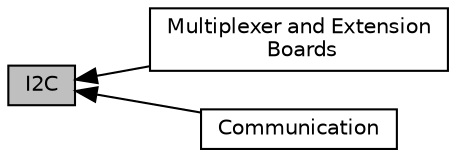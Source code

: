 digraph "I2C"
{
  edge [fontname="Helvetica",fontsize="10",labelfontname="Helvetica",labelfontsize="10"];
  node [fontname="Helvetica",fontsize="10",shape=box];
  rankdir=LR;
  Node3 [label="Multiplexer and Extension\l Boards",height=0.2,width=0.4,color="black", fillcolor="white", style="filled",URL="$group__i2cMux.html",tooltip="Generic methods for handling communication with the multiplexer and extension boards."];
  Node2 [label="Communication",height=0.2,width=0.4,color="black", fillcolor="white", style="filled",URL="$group__i2cComm.html",tooltip="Communication methods."];
  Node1 [label="I2C",height=0.2,width=0.4,color="black", fillcolor="grey75", style="filled", fontcolor="black",tooltip="I2C communication."];
  Node1->Node2 [shape=plaintext, dir="back", style="solid"];
  Node1->Node3 [shape=plaintext, dir="back", style="solid"];
}
